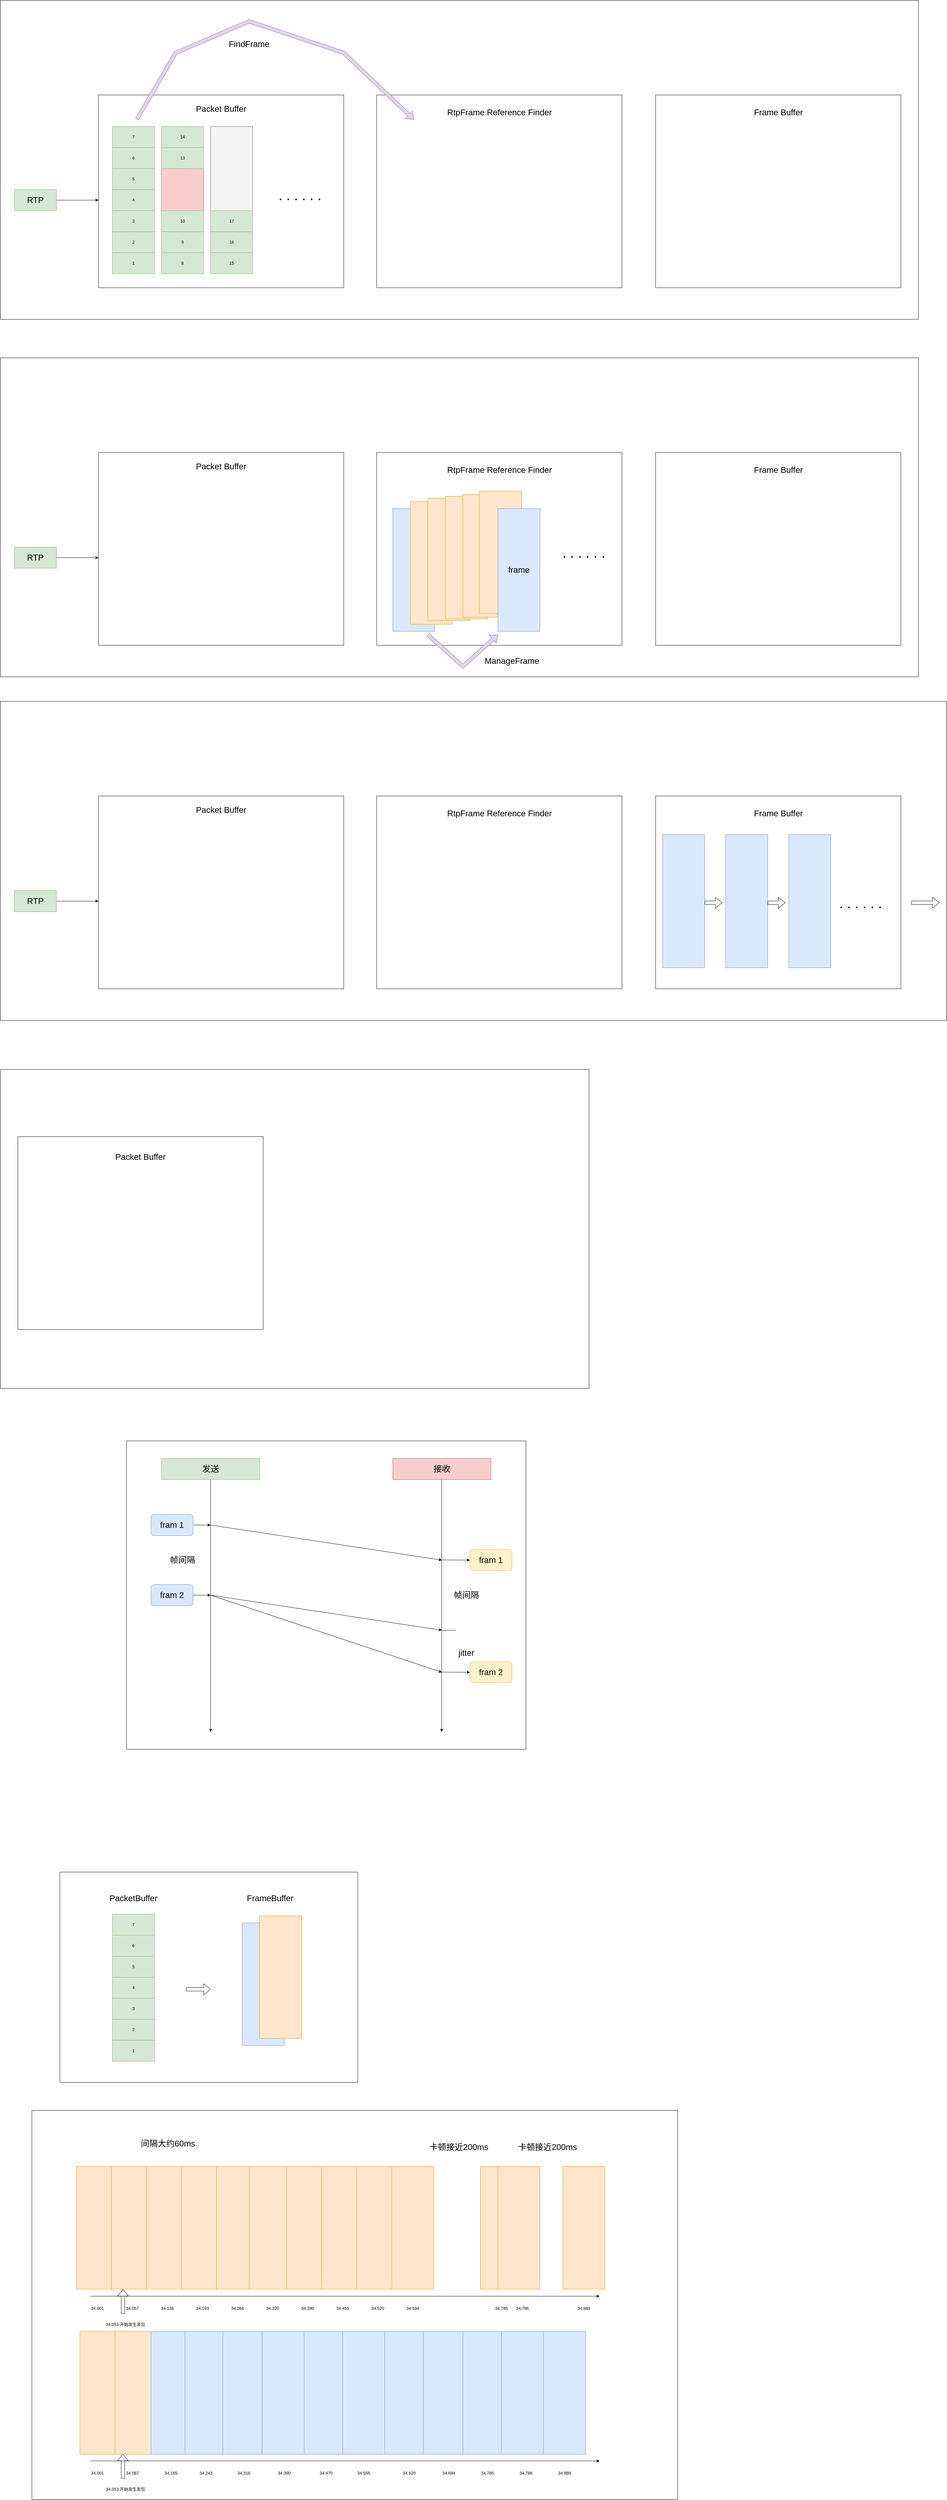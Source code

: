 <mxfile version="21.5.0" type="github">
  <diagram name="第 1 页" id="ksc9Ilr_gR2adyKR9nCv">
    <mxGraphModel dx="3541" dy="1457" grid="1" gridSize="10" guides="1" tooltips="1" connect="1" arrows="1" fold="1" page="1" pageScale="1" pageWidth="827" pageHeight="1169" math="0" shadow="0">
      <root>
        <mxCell id="0" />
        <mxCell id="1" parent="0" />
        <mxCell id="iKLaStR7jHuQ4qEgJdE5-37" value="" style="rounded=0;whiteSpace=wrap;html=1;" parent="1" vertex="1">
          <mxGeometry x="-660" y="850" width="2620" height="910" as="geometry" />
        </mxCell>
        <mxCell id="iKLaStR7jHuQ4qEgJdE5-1" value="" style="rounded=0;whiteSpace=wrap;html=1;" parent="1" vertex="1">
          <mxGeometry x="-380" y="1120" width="700" height="550" as="geometry" />
        </mxCell>
        <mxCell id="iKLaStR7jHuQ4qEgJdE5-8" value="&lt;font style=&quot;font-size: 24px;&quot;&gt;Packet Buffer&lt;/font&gt;" style="text;strokeColor=none;align=center;fillColor=none;html=1;verticalAlign=middle;whiteSpace=wrap;rounded=0;" parent="1" vertex="1">
          <mxGeometry x="-125" y="1130" width="190" height="60" as="geometry" />
        </mxCell>
        <mxCell id="iKLaStR7jHuQ4qEgJdE5-9" value="" style="rounded=0;whiteSpace=wrap;html=1;" parent="1" vertex="1">
          <mxGeometry x="-340" y="1220" width="120" height="410" as="geometry" />
        </mxCell>
        <mxCell id="iKLaStR7jHuQ4qEgJdE5-11" value="" style="rounded=0;whiteSpace=wrap;html=1;fillColor=#f5f5f5;fontColor=#333333;strokeColor=#666666;" parent="1" vertex="1">
          <mxGeometry x="-60" y="1210" width="120" height="420" as="geometry" />
        </mxCell>
        <mxCell id="iKLaStR7jHuQ4qEgJdE5-12" value="7" style="rounded=0;whiteSpace=wrap;html=1;fillColor=#d5e8d4;strokeColor=#82b366;" parent="1" vertex="1">
          <mxGeometry x="-340" y="1210" width="120" height="60" as="geometry" />
        </mxCell>
        <mxCell id="iKLaStR7jHuQ4qEgJdE5-13" value="1" style="rounded=0;whiteSpace=wrap;html=1;fillColor=#d5e8d4;strokeColor=#82b366;" parent="1" vertex="1">
          <mxGeometry x="-340" y="1570" width="120" height="60" as="geometry" />
        </mxCell>
        <mxCell id="iKLaStR7jHuQ4qEgJdE5-14" value="2" style="rounded=0;whiteSpace=wrap;html=1;fillColor=#d5e8d4;strokeColor=#82b366;" parent="1" vertex="1">
          <mxGeometry x="-340" y="1510" width="120" height="60" as="geometry" />
        </mxCell>
        <mxCell id="iKLaStR7jHuQ4qEgJdE5-15" value="3" style="rounded=0;whiteSpace=wrap;html=1;fillColor=#d5e8d4;strokeColor=#82b366;" parent="1" vertex="1">
          <mxGeometry x="-340" y="1450" width="120" height="60" as="geometry" />
        </mxCell>
        <mxCell id="iKLaStR7jHuQ4qEgJdE5-16" value="4" style="rounded=0;whiteSpace=wrap;html=1;fillColor=#d5e8d4;strokeColor=#82b366;" parent="1" vertex="1">
          <mxGeometry x="-340" y="1390" width="120" height="60" as="geometry" />
        </mxCell>
        <mxCell id="iKLaStR7jHuQ4qEgJdE5-17" value="5" style="rounded=0;whiteSpace=wrap;html=1;fillColor=#d5e8d4;strokeColor=#82b366;" parent="1" vertex="1">
          <mxGeometry x="-340" y="1330" width="120" height="60" as="geometry" />
        </mxCell>
        <mxCell id="iKLaStR7jHuQ4qEgJdE5-18" value="6" style="rounded=0;whiteSpace=wrap;html=1;fillColor=#d5e8d4;strokeColor=#82b366;" parent="1" vertex="1">
          <mxGeometry x="-340" y="1270" width="120" height="60" as="geometry" />
        </mxCell>
        <mxCell id="iKLaStR7jHuQ4qEgJdE5-19" value="" style="rounded=0;whiteSpace=wrap;html=1;fillColor=#f8cecc;strokeColor=#b85450;" parent="1" vertex="1">
          <mxGeometry x="-200" y="1220" width="120" height="410" as="geometry" />
        </mxCell>
        <mxCell id="iKLaStR7jHuQ4qEgJdE5-20" value="14" style="rounded=0;whiteSpace=wrap;html=1;fillColor=#d5e8d4;strokeColor=#82b366;" parent="1" vertex="1">
          <mxGeometry x="-200" y="1210" width="120" height="60" as="geometry" />
        </mxCell>
        <mxCell id="iKLaStR7jHuQ4qEgJdE5-21" value="8" style="rounded=0;whiteSpace=wrap;html=1;fillColor=#d5e8d4;strokeColor=#82b366;" parent="1" vertex="1">
          <mxGeometry x="-200" y="1570" width="120" height="60" as="geometry" />
        </mxCell>
        <mxCell id="iKLaStR7jHuQ4qEgJdE5-22" value="9" style="rounded=0;whiteSpace=wrap;html=1;fillColor=#d5e8d4;strokeColor=#82b366;" parent="1" vertex="1">
          <mxGeometry x="-200" y="1510" width="120" height="60" as="geometry" />
        </mxCell>
        <mxCell id="iKLaStR7jHuQ4qEgJdE5-23" value="10" style="rounded=0;whiteSpace=wrap;html=1;fillColor=#d5e8d4;strokeColor=#82b366;" parent="1" vertex="1">
          <mxGeometry x="-200" y="1450" width="120" height="60" as="geometry" />
        </mxCell>
        <mxCell id="iKLaStR7jHuQ4qEgJdE5-26" value="13" style="rounded=0;whiteSpace=wrap;html=1;fillColor=#d5e8d4;strokeColor=#82b366;" parent="1" vertex="1">
          <mxGeometry x="-200" y="1270" width="120" height="60" as="geometry" />
        </mxCell>
        <mxCell id="iKLaStR7jHuQ4qEgJdE5-27" value="15" style="rounded=0;whiteSpace=wrap;html=1;fillColor=#d5e8d4;strokeColor=#82b366;" parent="1" vertex="1">
          <mxGeometry x="-60" y="1570" width="120" height="60" as="geometry" />
        </mxCell>
        <mxCell id="iKLaStR7jHuQ4qEgJdE5-28" value="16" style="rounded=0;whiteSpace=wrap;html=1;fillColor=#d5e8d4;strokeColor=#82b366;" parent="1" vertex="1">
          <mxGeometry x="-60" y="1510" width="120" height="60" as="geometry" />
        </mxCell>
        <mxCell id="iKLaStR7jHuQ4qEgJdE5-29" value="17" style="rounded=0;whiteSpace=wrap;html=1;fillColor=#d5e8d4;strokeColor=#82b366;" parent="1" vertex="1">
          <mxGeometry x="-60" y="1450" width="120" height="60" as="geometry" />
        </mxCell>
        <mxCell id="iKLaStR7jHuQ4qEgJdE5-30" value="&lt;font style=&quot;font-size: 40px;&quot;&gt;. . . . . .&lt;/font&gt;" style="text;strokeColor=none;align=center;fillColor=none;html=1;verticalAlign=middle;whiteSpace=wrap;rounded=0;" parent="1" vertex="1">
          <mxGeometry x="110" y="1390" width="170" height="30" as="geometry" />
        </mxCell>
        <mxCell id="iKLaStR7jHuQ4qEgJdE5-32" style="edgeStyle=orthogonalEdgeStyle;rounded=0;orthogonalLoop=1;jettySize=auto;html=1;exitX=1;exitY=0.5;exitDx=0;exitDy=0;" parent="1" source="iKLaStR7jHuQ4qEgJdE5-31" edge="1">
          <mxGeometry relative="1" as="geometry">
            <mxPoint x="-380" y="1420" as="targetPoint" />
          </mxGeometry>
        </mxCell>
        <mxCell id="iKLaStR7jHuQ4qEgJdE5-31" value="&lt;font style=&quot;font-size: 24px;&quot;&gt;RTP&lt;/font&gt;" style="rounded=0;whiteSpace=wrap;html=1;fillColor=#d5e8d4;strokeColor=#82b366;" parent="1" vertex="1">
          <mxGeometry x="-620" y="1390" width="120" height="60" as="geometry" />
        </mxCell>
        <mxCell id="iKLaStR7jHuQ4qEgJdE5-33" value="" style="rounded=0;whiteSpace=wrap;html=1;" parent="1" vertex="1">
          <mxGeometry x="414" y="1120" width="700" height="550" as="geometry" />
        </mxCell>
        <mxCell id="iKLaStR7jHuQ4qEgJdE5-34" value="" style="shape=flexArrow;endArrow=classic;html=1;rounded=0;fillColor=#e1d5e7;strokeColor=#9673a6;" parent="1" edge="1">
          <mxGeometry width="50" height="50" relative="1" as="geometry">
            <mxPoint x="-270" y="1189" as="sourcePoint" />
            <mxPoint x="520" y="1190" as="targetPoint" />
            <Array as="points">
              <mxPoint x="-160" y="1000" />
              <mxPoint x="50" y="910" />
              <mxPoint x="320" y="1000" />
            </Array>
          </mxGeometry>
        </mxCell>
        <mxCell id="iKLaStR7jHuQ4qEgJdE5-35" value="&lt;font style=&quot;font-size: 24px;&quot;&gt;FindFrame&lt;/font&gt;" style="text;strokeColor=none;align=center;fillColor=none;html=1;verticalAlign=middle;whiteSpace=wrap;rounded=0;" parent="1" vertex="1">
          <mxGeometry x="-40" y="960" width="180" height="30" as="geometry" />
        </mxCell>
        <mxCell id="iKLaStR7jHuQ4qEgJdE5-36" value="" style="rounded=0;whiteSpace=wrap;html=1;" parent="1" vertex="1">
          <mxGeometry x="1210" y="1120" width="700" height="550" as="geometry" />
        </mxCell>
        <mxCell id="iKLaStR7jHuQ4qEgJdE5-38" value="&lt;font style=&quot;font-size: 24px;&quot;&gt;RtpFrame Reference Finder&lt;/font&gt;" style="text;strokeColor=none;align=center;fillColor=none;html=1;verticalAlign=middle;whiteSpace=wrap;rounded=0;" parent="1" vertex="1">
          <mxGeometry x="593.5" y="1140" width="341" height="60" as="geometry" />
        </mxCell>
        <mxCell id="iKLaStR7jHuQ4qEgJdE5-39" value="&lt;font style=&quot;font-size: 24px;&quot;&gt;Frame Buffer&lt;/font&gt;" style="text;strokeColor=none;align=center;fillColor=none;html=1;verticalAlign=middle;whiteSpace=wrap;rounded=0;" parent="1" vertex="1">
          <mxGeometry x="1389.5" y="1140" width="341" height="60" as="geometry" />
        </mxCell>
        <mxCell id="iKLaStR7jHuQ4qEgJdE5-40" value="" style="rounded=0;whiteSpace=wrap;html=1;" parent="1" vertex="1">
          <mxGeometry x="-660" y="1870" width="2620" height="910" as="geometry" />
        </mxCell>
        <mxCell id="iKLaStR7jHuQ4qEgJdE5-41" value="" style="rounded=0;whiteSpace=wrap;html=1;" parent="1" vertex="1">
          <mxGeometry x="-380" y="2140" width="700" height="550" as="geometry" />
        </mxCell>
        <mxCell id="iKLaStR7jHuQ4qEgJdE5-42" value="&lt;font style=&quot;font-size: 24px;&quot;&gt;Packet Buffer&lt;/font&gt;" style="text;strokeColor=none;align=center;fillColor=none;html=1;verticalAlign=middle;whiteSpace=wrap;rounded=0;" parent="1" vertex="1">
          <mxGeometry x="-125" y="2150" width="190" height="60" as="geometry" />
        </mxCell>
        <mxCell id="iKLaStR7jHuQ4qEgJdE5-62" style="edgeStyle=orthogonalEdgeStyle;rounded=0;orthogonalLoop=1;jettySize=auto;html=1;exitX=1;exitY=0.5;exitDx=0;exitDy=0;" parent="1" source="iKLaStR7jHuQ4qEgJdE5-63" edge="1">
          <mxGeometry relative="1" as="geometry">
            <mxPoint x="-380" y="2440" as="targetPoint" />
          </mxGeometry>
        </mxCell>
        <mxCell id="iKLaStR7jHuQ4qEgJdE5-63" value="&lt;font style=&quot;font-size: 24px;&quot;&gt;RTP&lt;/font&gt;" style="rounded=0;whiteSpace=wrap;html=1;fillColor=#d5e8d4;strokeColor=#82b366;" parent="1" vertex="1">
          <mxGeometry x="-620" y="2410" width="120" height="60" as="geometry" />
        </mxCell>
        <mxCell id="iKLaStR7jHuQ4qEgJdE5-64" value="" style="rounded=0;whiteSpace=wrap;html=1;" parent="1" vertex="1">
          <mxGeometry x="414" y="2140" width="700" height="550" as="geometry" />
        </mxCell>
        <mxCell id="iKLaStR7jHuQ4qEgJdE5-67" value="" style="rounded=0;whiteSpace=wrap;html=1;" parent="1" vertex="1">
          <mxGeometry x="1210" y="2140" width="700" height="550" as="geometry" />
        </mxCell>
        <mxCell id="iKLaStR7jHuQ4qEgJdE5-68" value="&lt;font style=&quot;font-size: 24px;&quot;&gt;RtpFrame Reference Finder&lt;/font&gt;" style="text;strokeColor=none;align=center;fillColor=none;html=1;verticalAlign=middle;whiteSpace=wrap;rounded=0;" parent="1" vertex="1">
          <mxGeometry x="593.5" y="2160" width="341" height="60" as="geometry" />
        </mxCell>
        <mxCell id="iKLaStR7jHuQ4qEgJdE5-69" value="&lt;font style=&quot;font-size: 24px;&quot;&gt;Frame Buffer&lt;/font&gt;" style="text;strokeColor=none;align=center;fillColor=none;html=1;verticalAlign=middle;whiteSpace=wrap;rounded=0;" parent="1" vertex="1">
          <mxGeometry x="1389.5" y="2160" width="341" height="60" as="geometry" />
        </mxCell>
        <mxCell id="iKLaStR7jHuQ4qEgJdE5-61" value="&lt;font style=&quot;font-size: 40px;&quot;&gt;. . . . . .&lt;/font&gt;" style="text;strokeColor=none;align=center;fillColor=none;html=1;verticalAlign=middle;whiteSpace=wrap;rounded=0;" parent="1" vertex="1">
          <mxGeometry x="920" y="2410" width="170" height="30" as="geometry" />
        </mxCell>
        <mxCell id="iKLaStR7jHuQ4qEgJdE5-70" value="" style="rounded=0;whiteSpace=wrap;html=1;fillColor=#dae8fc;strokeColor=#6c8ebf;" parent="1" vertex="1">
          <mxGeometry x="460" y="2300" width="120" height="350" as="geometry" />
        </mxCell>
        <mxCell id="iKLaStR7jHuQ4qEgJdE5-71" value="" style="rounded=0;whiteSpace=wrap;html=1;fillColor=#ffe6cc;strokeColor=#d79b00;" parent="1" vertex="1">
          <mxGeometry x="510" y="2280" width="120" height="350" as="geometry" />
        </mxCell>
        <mxCell id="iKLaStR7jHuQ4qEgJdE5-72" value="" style="rounded=0;whiteSpace=wrap;html=1;fillColor=#ffe6cc;strokeColor=#d79b00;" parent="1" vertex="1">
          <mxGeometry x="560" y="2270" width="120" height="350" as="geometry" />
        </mxCell>
        <mxCell id="iKLaStR7jHuQ4qEgJdE5-73" value="" style="rounded=0;whiteSpace=wrap;html=1;fillColor=#ffe6cc;strokeColor=#d79b00;" parent="1" vertex="1">
          <mxGeometry x="610" y="2265" width="120" height="350" as="geometry" />
        </mxCell>
        <mxCell id="iKLaStR7jHuQ4qEgJdE5-74" value="" style="rounded=0;whiteSpace=wrap;html=1;fillColor=#ffe6cc;strokeColor=#d79b00;" parent="1" vertex="1">
          <mxGeometry x="660" y="2260" width="120" height="350" as="geometry" />
        </mxCell>
        <mxCell id="iKLaStR7jHuQ4qEgJdE5-75" value="" style="rounded=0;whiteSpace=wrap;html=1;fillColor=#ffe6cc;strokeColor=#d79b00;" parent="1" vertex="1">
          <mxGeometry x="707" y="2250" width="120" height="350" as="geometry" />
        </mxCell>
        <mxCell id="iKLaStR7jHuQ4qEgJdE5-76" value="&lt;font style=&quot;font-size: 24px;&quot;&gt;frame&lt;/font&gt;" style="rounded=0;whiteSpace=wrap;html=1;fillColor=#dae8fc;strokeColor=#6c8ebf;" parent="1" vertex="1">
          <mxGeometry x="760" y="2300" width="120" height="350" as="geometry" />
        </mxCell>
        <mxCell id="iKLaStR7jHuQ4qEgJdE5-78" value="" style="shape=flexArrow;endArrow=classic;html=1;rounded=0;fillColor=#e1d5e7;strokeColor=#9673a6;" parent="1" edge="1">
          <mxGeometry width="50" height="50" relative="1" as="geometry">
            <mxPoint x="560" y="2660" as="sourcePoint" />
            <mxPoint x="760" y="2660" as="targetPoint" />
            <Array as="points">
              <mxPoint x="660" y="2750" />
            </Array>
          </mxGeometry>
        </mxCell>
        <mxCell id="iKLaStR7jHuQ4qEgJdE5-79" value="&lt;font style=&quot;font-size: 24px;&quot;&gt;ManageFrame&lt;/font&gt;" style="text;strokeColor=none;align=center;fillColor=none;html=1;verticalAlign=middle;whiteSpace=wrap;rounded=0;" parent="1" vertex="1">
          <mxGeometry x="680" y="2720" width="240" height="30" as="geometry" />
        </mxCell>
        <mxCell id="iKLaStR7jHuQ4qEgJdE5-80" value="" style="rounded=0;whiteSpace=wrap;html=1;" parent="1" vertex="1">
          <mxGeometry x="-660" y="2850" width="2700" height="910" as="geometry" />
        </mxCell>
        <mxCell id="iKLaStR7jHuQ4qEgJdE5-81" value="" style="rounded=0;whiteSpace=wrap;html=1;" parent="1" vertex="1">
          <mxGeometry x="-380" y="3120" width="700" height="550" as="geometry" />
        </mxCell>
        <mxCell id="iKLaStR7jHuQ4qEgJdE5-82" value="&lt;font style=&quot;font-size: 24px;&quot;&gt;Packet Buffer&lt;/font&gt;" style="text;strokeColor=none;align=center;fillColor=none;html=1;verticalAlign=middle;whiteSpace=wrap;rounded=0;" parent="1" vertex="1">
          <mxGeometry x="-125" y="3130" width="190" height="60" as="geometry" />
        </mxCell>
        <mxCell id="iKLaStR7jHuQ4qEgJdE5-83" style="edgeStyle=orthogonalEdgeStyle;rounded=0;orthogonalLoop=1;jettySize=auto;html=1;exitX=1;exitY=0.5;exitDx=0;exitDy=0;" parent="1" source="iKLaStR7jHuQ4qEgJdE5-84" edge="1">
          <mxGeometry relative="1" as="geometry">
            <mxPoint x="-380" y="3420" as="targetPoint" />
          </mxGeometry>
        </mxCell>
        <mxCell id="iKLaStR7jHuQ4qEgJdE5-84" value="&lt;font style=&quot;font-size: 24px;&quot;&gt;RTP&lt;/font&gt;" style="rounded=0;whiteSpace=wrap;html=1;fillColor=#d5e8d4;strokeColor=#82b366;" parent="1" vertex="1">
          <mxGeometry x="-620" y="3390" width="120" height="60" as="geometry" />
        </mxCell>
        <mxCell id="iKLaStR7jHuQ4qEgJdE5-85" value="" style="rounded=0;whiteSpace=wrap;html=1;" parent="1" vertex="1">
          <mxGeometry x="414" y="3120" width="700" height="550" as="geometry" />
        </mxCell>
        <mxCell id="iKLaStR7jHuQ4qEgJdE5-86" value="" style="rounded=0;whiteSpace=wrap;html=1;" parent="1" vertex="1">
          <mxGeometry x="1210" y="3120" width="700" height="550" as="geometry" />
        </mxCell>
        <mxCell id="iKLaStR7jHuQ4qEgJdE5-87" value="&lt;font style=&quot;font-size: 24px;&quot;&gt;RtpFrame Reference Finder&lt;/font&gt;" style="text;strokeColor=none;align=center;fillColor=none;html=1;verticalAlign=middle;whiteSpace=wrap;rounded=0;" parent="1" vertex="1">
          <mxGeometry x="593.5" y="3140" width="341" height="60" as="geometry" />
        </mxCell>
        <mxCell id="iKLaStR7jHuQ4qEgJdE5-88" value="&lt;font style=&quot;font-size: 24px;&quot;&gt;Frame Buffer&lt;/font&gt;" style="text;strokeColor=none;align=center;fillColor=none;html=1;verticalAlign=middle;whiteSpace=wrap;rounded=0;" parent="1" vertex="1">
          <mxGeometry x="1389.5" y="3140" width="341" height="60" as="geometry" />
        </mxCell>
        <mxCell id="iKLaStR7jHuQ4qEgJdE5-99" value="" style="rounded=0;whiteSpace=wrap;html=1;fillColor=#dae8fc;strokeColor=#6c8ebf;" parent="1" vertex="1">
          <mxGeometry x="1230" y="3230" width="120" height="380" as="geometry" />
        </mxCell>
        <mxCell id="iKLaStR7jHuQ4qEgJdE5-101" value="" style="rounded=0;whiteSpace=wrap;html=1;fillColor=#dae8fc;strokeColor=#6c8ebf;" parent="1" vertex="1">
          <mxGeometry x="1410" y="3230" width="120" height="380" as="geometry" />
        </mxCell>
        <mxCell id="iKLaStR7jHuQ4qEgJdE5-103" value="&lt;font style=&quot;font-size: 40px;&quot;&gt;. . . . . .&lt;/font&gt;" style="text;strokeColor=none;align=center;fillColor=none;html=1;verticalAlign=middle;whiteSpace=wrap;rounded=0;" parent="1" vertex="1">
          <mxGeometry x="1710" y="3410" width="170" height="30" as="geometry" />
        </mxCell>
        <mxCell id="iKLaStR7jHuQ4qEgJdE5-104" value="" style="shape=flexArrow;endArrow=classic;html=1;rounded=0;" parent="1" edge="1">
          <mxGeometry width="50" height="50" relative="1" as="geometry">
            <mxPoint x="1530" y="3424.5" as="sourcePoint" />
            <mxPoint x="1580" y="3424.5" as="targetPoint" />
          </mxGeometry>
        </mxCell>
        <mxCell id="iKLaStR7jHuQ4qEgJdE5-105" value="" style="shape=flexArrow;endArrow=classic;html=1;rounded=0;" parent="1" edge="1">
          <mxGeometry width="50" height="50" relative="1" as="geometry">
            <mxPoint x="1350" y="3424.5" as="sourcePoint" />
            <mxPoint x="1400" y="3424.5" as="targetPoint" />
          </mxGeometry>
        </mxCell>
        <mxCell id="iKLaStR7jHuQ4qEgJdE5-106" value="" style="rounded=0;whiteSpace=wrap;html=1;fillColor=#dae8fc;strokeColor=#6c8ebf;" parent="1" vertex="1">
          <mxGeometry x="1590" y="3230" width="120" height="380" as="geometry" />
        </mxCell>
        <mxCell id="iKLaStR7jHuQ4qEgJdE5-107" value="" style="shape=flexArrow;endArrow=classic;html=1;rounded=0;" parent="1" edge="1">
          <mxGeometry width="50" height="50" relative="1" as="geometry">
            <mxPoint x="1940" y="3424.5" as="sourcePoint" />
            <mxPoint x="2020" y="3424.5" as="targetPoint" />
          </mxGeometry>
        </mxCell>
        <mxCell id="iKLaStR7jHuQ4qEgJdE5-108" value="" style="rounded=0;whiteSpace=wrap;html=1;" parent="1" vertex="1">
          <mxGeometry x="-660" y="3900" width="1680" height="910" as="geometry" />
        </mxCell>
        <mxCell id="iKLaStR7jHuQ4qEgJdE5-109" value="" style="rounded=0;whiteSpace=wrap;html=1;" parent="1" vertex="1">
          <mxGeometry x="-610" y="4092" width="700" height="550" as="geometry" />
        </mxCell>
        <mxCell id="iKLaStR7jHuQ4qEgJdE5-110" value="&lt;font style=&quot;font-size: 24px;&quot;&gt;Packet Buffer&lt;/font&gt;" style="text;strokeColor=none;align=center;fillColor=none;html=1;verticalAlign=middle;whiteSpace=wrap;rounded=0;" parent="1" vertex="1">
          <mxGeometry x="-355" y="4120" width="190" height="60" as="geometry" />
        </mxCell>
        <mxCell id="iKLaStR7jHuQ4qEgJdE5-111" value="" style="rounded=0;whiteSpace=wrap;html=1;" parent="1" vertex="1">
          <mxGeometry x="-300" y="4960" width="1140" height="880" as="geometry" />
        </mxCell>
        <mxCell id="iKLaStR7jHuQ4qEgJdE5-112" value="&lt;font style=&quot;font-size: 24px;&quot;&gt;发送&lt;/font&gt;" style="rounded=0;whiteSpace=wrap;html=1;fillColor=#d5e8d4;strokeColor=#82b366;" parent="1" vertex="1">
          <mxGeometry x="-200" y="5010" width="280" height="60" as="geometry" />
        </mxCell>
        <mxCell id="iKLaStR7jHuQ4qEgJdE5-113" value="&lt;font style=&quot;font-size: 24px;&quot;&gt;接收&lt;/font&gt;" style="rounded=0;whiteSpace=wrap;html=1;fillColor=#f8cecc;strokeColor=#b85450;" parent="1" vertex="1">
          <mxGeometry x="460" y="5010" width="280" height="60" as="geometry" />
        </mxCell>
        <mxCell id="iKLaStR7jHuQ4qEgJdE5-116" value="" style="endArrow=classic;html=1;rounded=0;" parent="1" edge="1">
          <mxGeometry width="50" height="50" relative="1" as="geometry">
            <mxPoint x="-60" y="5070" as="sourcePoint" />
            <mxPoint x="-60" y="5790" as="targetPoint" />
          </mxGeometry>
        </mxCell>
        <mxCell id="iKLaStR7jHuQ4qEgJdE5-120" style="edgeStyle=orthogonalEdgeStyle;rounded=0;orthogonalLoop=1;jettySize=auto;html=1;exitX=1;exitY=0.5;exitDx=0;exitDy=0;" parent="1" source="iKLaStR7jHuQ4qEgJdE5-117" edge="1">
          <mxGeometry relative="1" as="geometry">
            <mxPoint x="-60" y="5200" as="targetPoint" />
          </mxGeometry>
        </mxCell>
        <mxCell id="iKLaStR7jHuQ4qEgJdE5-117" value="&lt;font style=&quot;font-size: 24px;&quot;&gt;fram 1&lt;/font&gt;" style="rounded=1;whiteSpace=wrap;html=1;fillColor=#dae8fc;strokeColor=#6c8ebf;" parent="1" vertex="1">
          <mxGeometry x="-230" y="5170" width="120" height="60" as="geometry" />
        </mxCell>
        <mxCell id="iKLaStR7jHuQ4qEgJdE5-121" style="edgeStyle=orthogonalEdgeStyle;rounded=0;orthogonalLoop=1;jettySize=auto;html=1;exitX=1;exitY=0.5;exitDx=0;exitDy=0;" parent="1" source="iKLaStR7jHuQ4qEgJdE5-118" edge="1">
          <mxGeometry relative="1" as="geometry">
            <mxPoint x="-60" y="5400" as="targetPoint" />
          </mxGeometry>
        </mxCell>
        <mxCell id="iKLaStR7jHuQ4qEgJdE5-118" value="&lt;font style=&quot;font-size: 24px;&quot;&gt;fram 2&lt;/font&gt;" style="rounded=1;whiteSpace=wrap;html=1;fillColor=#dae8fc;strokeColor=#6c8ebf;" parent="1" vertex="1">
          <mxGeometry x="-230" y="5370" width="120" height="60" as="geometry" />
        </mxCell>
        <mxCell id="iKLaStR7jHuQ4qEgJdE5-123" value="&lt;font style=&quot;font-size: 24px;&quot;&gt;fram 1&lt;/font&gt;" style="rounded=1;whiteSpace=wrap;html=1;fillColor=#fff2cc;strokeColor=#d6b656;" parent="1" vertex="1">
          <mxGeometry x="680" y="5270" width="120" height="60" as="geometry" />
        </mxCell>
        <mxCell id="iKLaStR7jHuQ4qEgJdE5-125" value="&lt;font style=&quot;font-size: 24px;&quot;&gt;fram 2&lt;/font&gt;" style="rounded=1;whiteSpace=wrap;html=1;fillColor=#fff2cc;strokeColor=#d6b656;" parent="1" vertex="1">
          <mxGeometry x="680" y="5590" width="120" height="60" as="geometry" />
        </mxCell>
        <mxCell id="iKLaStR7jHuQ4qEgJdE5-126" value="" style="endArrow=classic;html=1;rounded=0;" parent="1" edge="1">
          <mxGeometry width="50" height="50" relative="1" as="geometry">
            <mxPoint x="-60" y="5200" as="sourcePoint" />
            <mxPoint x="600" y="5300" as="targetPoint" />
          </mxGeometry>
        </mxCell>
        <mxCell id="iKLaStR7jHuQ4qEgJdE5-127" value="" style="endArrow=classic;html=1;rounded=0;entryX=0;entryY=0.5;entryDx=0;entryDy=0;" parent="1" target="iKLaStR7jHuQ4qEgJdE5-123" edge="1">
          <mxGeometry width="50" height="50" relative="1" as="geometry">
            <mxPoint x="600" y="5299.5" as="sourcePoint" />
            <mxPoint x="660" y="5299.5" as="targetPoint" />
          </mxGeometry>
        </mxCell>
        <mxCell id="iKLaStR7jHuQ4qEgJdE5-128" value="" style="endArrow=classic;html=1;rounded=0;entryX=0;entryY=0.5;entryDx=0;entryDy=0;" parent="1" edge="1">
          <mxGeometry width="50" height="50" relative="1" as="geometry">
            <mxPoint x="600" y="5619.5" as="sourcePoint" />
            <mxPoint x="680" y="5620" as="targetPoint" />
          </mxGeometry>
        </mxCell>
        <mxCell id="iKLaStR7jHuQ4qEgJdE5-129" value="" style="endArrow=classic;html=1;rounded=0;" parent="1" edge="1">
          <mxGeometry width="50" height="50" relative="1" as="geometry">
            <mxPoint x="-60" y="5400" as="sourcePoint" />
            <mxPoint x="600" y="5620" as="targetPoint" />
          </mxGeometry>
        </mxCell>
        <mxCell id="iKLaStR7jHuQ4qEgJdE5-131" value="" style="endArrow=classic;html=1;rounded=0;" parent="1" edge="1">
          <mxGeometry width="50" height="50" relative="1" as="geometry">
            <mxPoint x="-60" y="5400" as="sourcePoint" />
            <mxPoint x="600" y="5500" as="targetPoint" />
          </mxGeometry>
        </mxCell>
        <mxCell id="iKLaStR7jHuQ4qEgJdE5-132" value="" style="endArrow=classic;html=1;rounded=0;" parent="1" edge="1">
          <mxGeometry width="50" height="50" relative="1" as="geometry">
            <mxPoint x="599.5" y="5070" as="sourcePoint" />
            <mxPoint x="599.5" y="5790" as="targetPoint" />
          </mxGeometry>
        </mxCell>
        <mxCell id="iKLaStR7jHuQ4qEgJdE5-133" value="&lt;span style=&quot;font-size: 24px;&quot;&gt;帧间隔&lt;/span&gt;" style="text;strokeColor=none;align=center;fillColor=none;html=1;verticalAlign=middle;whiteSpace=wrap;rounded=0;" parent="1" vertex="1">
          <mxGeometry x="-200" y="5285" width="120" height="30" as="geometry" />
        </mxCell>
        <mxCell id="iKLaStR7jHuQ4qEgJdE5-134" value="&lt;span style=&quot;font-size: 24px;&quot;&gt;帧间隔&lt;/span&gt;" style="text;strokeColor=none;align=center;fillColor=none;html=1;verticalAlign=middle;whiteSpace=wrap;rounded=0;" parent="1" vertex="1">
          <mxGeometry x="610" y="5385" width="120" height="30" as="geometry" />
        </mxCell>
        <mxCell id="iKLaStR7jHuQ4qEgJdE5-135" value="" style="endArrow=none;html=1;rounded=0;" parent="1" edge="1">
          <mxGeometry width="50" height="50" relative="1" as="geometry">
            <mxPoint x="600" y="5500" as="sourcePoint" />
            <mxPoint x="640" y="5500" as="targetPoint" />
          </mxGeometry>
        </mxCell>
        <mxCell id="iKLaStR7jHuQ4qEgJdE5-136" value="&lt;font style=&quot;font-size: 24px;&quot;&gt;jitter&lt;/font&gt;" style="text;strokeColor=none;align=center;fillColor=none;html=1;verticalAlign=middle;whiteSpace=wrap;rounded=0;" parent="1" vertex="1">
          <mxGeometry x="640" y="5550" width="60" height="30" as="geometry" />
        </mxCell>
        <mxCell id="v9do95CWXvh-6d-lTV7p-1" value="" style="rounded=0;whiteSpace=wrap;html=1;" vertex="1" parent="1">
          <mxGeometry x="-490" y="6190" width="850" height="600" as="geometry" />
        </mxCell>
        <mxCell id="v9do95CWXvh-6d-lTV7p-3" value="" style="rounded=0;whiteSpace=wrap;html=1;" vertex="1" parent="1">
          <mxGeometry x="-340" y="6320" width="120" height="410" as="geometry" />
        </mxCell>
        <mxCell id="v9do95CWXvh-6d-lTV7p-4" value="7" style="rounded=0;whiteSpace=wrap;html=1;fillColor=#d5e8d4;strokeColor=#82b366;" vertex="1" parent="1">
          <mxGeometry x="-340" y="6310" width="120" height="60" as="geometry" />
        </mxCell>
        <mxCell id="v9do95CWXvh-6d-lTV7p-5" value="1" style="rounded=0;whiteSpace=wrap;html=1;fillColor=#d5e8d4;strokeColor=#82b366;" vertex="1" parent="1">
          <mxGeometry x="-340" y="6670" width="120" height="60" as="geometry" />
        </mxCell>
        <mxCell id="v9do95CWXvh-6d-lTV7p-6" value="2" style="rounded=0;whiteSpace=wrap;html=1;fillColor=#d5e8d4;strokeColor=#82b366;" vertex="1" parent="1">
          <mxGeometry x="-340" y="6610" width="120" height="60" as="geometry" />
        </mxCell>
        <mxCell id="v9do95CWXvh-6d-lTV7p-7" value="3" style="rounded=0;whiteSpace=wrap;html=1;fillColor=#d5e8d4;strokeColor=#82b366;" vertex="1" parent="1">
          <mxGeometry x="-340" y="6550" width="120" height="60" as="geometry" />
        </mxCell>
        <mxCell id="v9do95CWXvh-6d-lTV7p-8" value="4" style="rounded=0;whiteSpace=wrap;html=1;fillColor=#d5e8d4;strokeColor=#82b366;" vertex="1" parent="1">
          <mxGeometry x="-340" y="6490" width="120" height="60" as="geometry" />
        </mxCell>
        <mxCell id="v9do95CWXvh-6d-lTV7p-9" value="5" style="rounded=0;whiteSpace=wrap;html=1;fillColor=#d5e8d4;strokeColor=#82b366;" vertex="1" parent="1">
          <mxGeometry x="-340" y="6430" width="120" height="60" as="geometry" />
        </mxCell>
        <mxCell id="v9do95CWXvh-6d-lTV7p-10" value="6" style="rounded=0;whiteSpace=wrap;html=1;fillColor=#d5e8d4;strokeColor=#82b366;" vertex="1" parent="1">
          <mxGeometry x="-340" y="6370" width="120" height="60" as="geometry" />
        </mxCell>
        <mxCell id="v9do95CWXvh-6d-lTV7p-11" value="&lt;font style=&quot;font-size: 24px;&quot;&gt;PacketBuffer&lt;/font&gt;" style="text;strokeColor=none;align=center;fillColor=none;html=1;verticalAlign=middle;whiteSpace=wrap;rounded=0;" vertex="1" parent="1">
          <mxGeometry x="-310" y="6250" width="60" height="30" as="geometry" />
        </mxCell>
        <mxCell id="v9do95CWXvh-6d-lTV7p-12" value="" style="shape=flexArrow;endArrow=classic;html=1;rounded=0;" edge="1" parent="1">
          <mxGeometry width="50" height="50" relative="1" as="geometry">
            <mxPoint x="-130" y="6524.5" as="sourcePoint" />
            <mxPoint x="-60" y="6524.5" as="targetPoint" />
          </mxGeometry>
        </mxCell>
        <mxCell id="v9do95CWXvh-6d-lTV7p-22" value="" style="rounded=0;whiteSpace=wrap;html=1;fillColor=#dae8fc;strokeColor=#6c8ebf;" vertex="1" parent="1">
          <mxGeometry x="30" y="6335" width="120" height="350" as="geometry" />
        </mxCell>
        <mxCell id="v9do95CWXvh-6d-lTV7p-23" value="" style="rounded=0;whiteSpace=wrap;html=1;fillColor=#ffe6cc;strokeColor=#d79b00;" vertex="1" parent="1">
          <mxGeometry x="80" y="6315" width="120" height="350" as="geometry" />
        </mxCell>
        <mxCell id="v9do95CWXvh-6d-lTV7p-24" value="&lt;font style=&quot;font-size: 24px;&quot;&gt;FrameBuffer&lt;/font&gt;" style="text;strokeColor=none;align=center;fillColor=none;html=1;verticalAlign=middle;whiteSpace=wrap;rounded=0;" vertex="1" parent="1">
          <mxGeometry x="80" y="6250" width="60" height="30" as="geometry" />
        </mxCell>
        <mxCell id="v9do95CWXvh-6d-lTV7p-25" value="" style="rounded=0;whiteSpace=wrap;html=1;" vertex="1" parent="1">
          <mxGeometry x="-570" y="6870" width="1843" height="1110" as="geometry" />
        </mxCell>
        <mxCell id="v9do95CWXvh-6d-lTV7p-26" value="" style="endArrow=classic;html=1;rounded=0;" edge="1" parent="1">
          <mxGeometry width="50" height="50" relative="1" as="geometry">
            <mxPoint x="-403" y="7400" as="sourcePoint" />
            <mxPoint x="1050" y="7400" as="targetPoint" />
          </mxGeometry>
        </mxCell>
        <mxCell id="v9do95CWXvh-6d-lTV7p-27" value="34.001" style="text;strokeColor=none;align=center;fillColor=none;html=1;verticalAlign=middle;whiteSpace=wrap;rounded=0;" vertex="1" parent="1">
          <mxGeometry x="-413" y="7420" width="60" height="30" as="geometry" />
        </mxCell>
        <mxCell id="v9do95CWXvh-6d-lTV7p-28" value="34.057" style="text;strokeColor=none;align=center;fillColor=none;html=1;verticalAlign=middle;whiteSpace=wrap;rounded=0;" vertex="1" parent="1">
          <mxGeometry x="-313" y="7420" width="60" height="30" as="geometry" />
        </mxCell>
        <mxCell id="v9do95CWXvh-6d-lTV7p-29" value="34.135" style="text;strokeColor=none;align=center;fillColor=none;html=1;verticalAlign=middle;whiteSpace=wrap;rounded=0;" vertex="1" parent="1">
          <mxGeometry x="-213" y="7420" width="60" height="30" as="geometry" />
        </mxCell>
        <mxCell id="v9do95CWXvh-6d-lTV7p-30" value="34.193" style="text;strokeColor=none;align=center;fillColor=none;html=1;verticalAlign=middle;whiteSpace=wrap;rounded=0;" vertex="1" parent="1">
          <mxGeometry x="-113" y="7420" width="60" height="30" as="geometry" />
        </mxCell>
        <mxCell id="v9do95CWXvh-6d-lTV7p-31" value="34.266" style="text;strokeColor=none;align=center;fillColor=none;html=1;verticalAlign=middle;whiteSpace=wrap;rounded=0;" vertex="1" parent="1">
          <mxGeometry x="-13" y="7420" width="60" height="30" as="geometry" />
        </mxCell>
        <mxCell id="v9do95CWXvh-6d-lTV7p-32" value="34.320" style="text;strokeColor=none;align=center;fillColor=none;html=1;verticalAlign=middle;whiteSpace=wrap;rounded=0;" vertex="1" parent="1">
          <mxGeometry x="87" y="7420" width="60" height="30" as="geometry" />
        </mxCell>
        <mxCell id="v9do95CWXvh-6d-lTV7p-33" value="34.390" style="text;strokeColor=none;align=center;fillColor=none;html=1;verticalAlign=middle;whiteSpace=wrap;rounded=0;" vertex="1" parent="1">
          <mxGeometry x="187" y="7420" width="60" height="30" as="geometry" />
        </mxCell>
        <mxCell id="v9do95CWXvh-6d-lTV7p-34" value="34.455" style="text;strokeColor=none;align=center;fillColor=none;html=1;verticalAlign=middle;whiteSpace=wrap;rounded=0;" vertex="1" parent="1">
          <mxGeometry x="287" y="7420" width="60" height="30" as="geometry" />
        </mxCell>
        <mxCell id="v9do95CWXvh-6d-lTV7p-35" value="34.520" style="text;strokeColor=none;align=center;fillColor=none;html=1;verticalAlign=middle;whiteSpace=wrap;rounded=0;" vertex="1" parent="1">
          <mxGeometry x="387" y="7420" width="60" height="30" as="geometry" />
        </mxCell>
        <mxCell id="v9do95CWXvh-6d-lTV7p-36" value="34.594" style="text;strokeColor=none;align=center;fillColor=none;html=1;verticalAlign=middle;whiteSpace=wrap;rounded=0;" vertex="1" parent="1">
          <mxGeometry x="487" y="7420" width="60" height="30" as="geometry" />
        </mxCell>
        <mxCell id="v9do95CWXvh-6d-lTV7p-37" value="34.785" style="text;strokeColor=none;align=center;fillColor=none;html=1;verticalAlign=middle;whiteSpace=wrap;rounded=0;" vertex="1" parent="1">
          <mxGeometry x="740" y="7420" width="60" height="30" as="geometry" />
        </mxCell>
        <mxCell id="v9do95CWXvh-6d-lTV7p-38" value="34.786" style="text;strokeColor=none;align=center;fillColor=none;html=1;verticalAlign=middle;whiteSpace=wrap;rounded=0;" vertex="1" parent="1">
          <mxGeometry x="800" y="7420" width="60" height="30" as="geometry" />
        </mxCell>
        <mxCell id="v9do95CWXvh-6d-lTV7p-39" value="34.989" style="text;strokeColor=none;align=center;fillColor=none;html=1;verticalAlign=middle;whiteSpace=wrap;rounded=0;" vertex="1" parent="1">
          <mxGeometry x="975" y="7420" width="60" height="30" as="geometry" />
        </mxCell>
        <mxCell id="v9do95CWXvh-6d-lTV7p-40" value="" style="rounded=0;whiteSpace=wrap;html=1;fillColor=#ffe6cc;strokeColor=#d79b00;" vertex="1" parent="1">
          <mxGeometry x="-443" y="7030" width="120" height="350" as="geometry" />
        </mxCell>
        <mxCell id="v9do95CWXvh-6d-lTV7p-41" value="" style="rounded=0;whiteSpace=wrap;html=1;fillColor=#ffe6cc;strokeColor=#d79b00;" vertex="1" parent="1">
          <mxGeometry x="-343" y="7030" width="120" height="350" as="geometry" />
        </mxCell>
        <mxCell id="v9do95CWXvh-6d-lTV7p-46" value="" style="rounded=0;whiteSpace=wrap;html=1;fillColor=#ffe6cc;strokeColor=#d79b00;" vertex="1" parent="1">
          <mxGeometry x="-243" y="7030" width="120" height="350" as="geometry" />
        </mxCell>
        <mxCell id="v9do95CWXvh-6d-lTV7p-47" value="" style="rounded=0;whiteSpace=wrap;html=1;fillColor=#ffe6cc;strokeColor=#d79b00;" vertex="1" parent="1">
          <mxGeometry x="-143" y="7030" width="120" height="350" as="geometry" />
        </mxCell>
        <mxCell id="v9do95CWXvh-6d-lTV7p-48" value="" style="rounded=0;whiteSpace=wrap;html=1;fillColor=#ffe6cc;strokeColor=#d79b00;" vertex="1" parent="1">
          <mxGeometry x="-43" y="7030" width="120" height="350" as="geometry" />
        </mxCell>
        <mxCell id="v9do95CWXvh-6d-lTV7p-49" value="" style="rounded=0;whiteSpace=wrap;html=1;fillColor=#ffe6cc;strokeColor=#d79b00;" vertex="1" parent="1">
          <mxGeometry x="50" y="7030" width="120" height="350" as="geometry" />
        </mxCell>
        <mxCell id="v9do95CWXvh-6d-lTV7p-50" value="" style="rounded=0;whiteSpace=wrap;html=1;fillColor=#ffe6cc;strokeColor=#d79b00;" vertex="1" parent="1">
          <mxGeometry x="157" y="7030" width="120" height="350" as="geometry" />
        </mxCell>
        <mxCell id="v9do95CWXvh-6d-lTV7p-51" value="" style="rounded=0;whiteSpace=wrap;html=1;fillColor=#ffe6cc;strokeColor=#d79b00;" vertex="1" parent="1">
          <mxGeometry x="257" y="7030" width="120" height="350" as="geometry" />
        </mxCell>
        <mxCell id="v9do95CWXvh-6d-lTV7p-52" value="" style="rounded=0;whiteSpace=wrap;html=1;fillColor=#ffe6cc;strokeColor=#d79b00;" vertex="1" parent="1">
          <mxGeometry x="357" y="7030" width="120" height="350" as="geometry" />
        </mxCell>
        <mxCell id="v9do95CWXvh-6d-lTV7p-53" value="" style="rounded=0;whiteSpace=wrap;html=1;fillColor=#ffe6cc;strokeColor=#d79b00;" vertex="1" parent="1">
          <mxGeometry x="457" y="7030" width="120" height="350" as="geometry" />
        </mxCell>
        <mxCell id="v9do95CWXvh-6d-lTV7p-54" value="" style="rounded=0;whiteSpace=wrap;html=1;fillColor=#ffe6cc;strokeColor=#d79b00;" vertex="1" parent="1">
          <mxGeometry x="710" y="7030" width="120" height="350" as="geometry" />
        </mxCell>
        <mxCell id="v9do95CWXvh-6d-lTV7p-55" value="" style="rounded=0;whiteSpace=wrap;html=1;fillColor=#ffe6cc;strokeColor=#d79b00;" vertex="1" parent="1">
          <mxGeometry x="760" y="7030" width="120" height="350" as="geometry" />
        </mxCell>
        <mxCell id="v9do95CWXvh-6d-lTV7p-56" value="" style="rounded=0;whiteSpace=wrap;html=1;fillColor=#ffe6cc;strokeColor=#d79b00;" vertex="1" parent="1">
          <mxGeometry x="945" y="7030" width="120" height="350" as="geometry" />
        </mxCell>
        <mxCell id="v9do95CWXvh-6d-lTV7p-57" value="&lt;font style=&quot;font-size: 24px;&quot;&gt;间隔大约60ms&lt;/font&gt;" style="text;strokeColor=none;align=center;fillColor=none;html=1;verticalAlign=middle;whiteSpace=wrap;rounded=0;" vertex="1" parent="1">
          <mxGeometry x="-273" y="6950" width="183" height="30" as="geometry" />
        </mxCell>
        <mxCell id="v9do95CWXvh-6d-lTV7p-58" value="&lt;font style=&quot;font-size: 24px;&quot;&gt;卡顿接近200ms&lt;/font&gt;" style="text;strokeColor=none;align=center;fillColor=none;html=1;verticalAlign=middle;whiteSpace=wrap;rounded=0;" vertex="1" parent="1">
          <mxGeometry x="557" y="6960" width="183" height="30" as="geometry" />
        </mxCell>
        <mxCell id="v9do95CWXvh-6d-lTV7p-59" value="&lt;font style=&quot;font-size: 24px;&quot;&gt;卡顿接近200ms&lt;/font&gt;" style="text;strokeColor=none;align=center;fillColor=none;html=1;verticalAlign=middle;whiteSpace=wrap;rounded=0;" vertex="1" parent="1">
          <mxGeometry x="810" y="6960" width="183" height="30" as="geometry" />
        </mxCell>
        <mxCell id="v9do95CWXvh-6d-lTV7p-91" value="" style="shape=flexArrow;endArrow=classic;html=1;rounded=0;" edge="1" parent="1">
          <mxGeometry width="50" height="50" relative="1" as="geometry">
            <mxPoint x="-310" y="7450" as="sourcePoint" />
            <mxPoint x="-310" y="7380" as="targetPoint" />
          </mxGeometry>
        </mxCell>
        <mxCell id="v9do95CWXvh-6d-lTV7p-92" value="34.053 开始发生丢包" style="text;strokeColor=none;align=center;fillColor=none;html=1;verticalAlign=middle;whiteSpace=wrap;rounded=0;" vertex="1" parent="1">
          <mxGeometry x="-383" y="7461" width="160" height="40" as="geometry" />
        </mxCell>
        <mxCell id="v9do95CWXvh-6d-lTV7p-93" value="" style="endArrow=classic;html=1;rounded=0;" edge="1" parent="1">
          <mxGeometry width="50" height="50" relative="1" as="geometry">
            <mxPoint x="-403" y="7870" as="sourcePoint" />
            <mxPoint x="1050" y="7870" as="targetPoint" />
          </mxGeometry>
        </mxCell>
        <mxCell id="v9do95CWXvh-6d-lTV7p-94" value="34.001" style="text;strokeColor=none;align=center;fillColor=none;html=1;verticalAlign=middle;whiteSpace=wrap;rounded=0;" vertex="1" parent="1">
          <mxGeometry x="-413" y="7890" width="60" height="30" as="geometry" />
        </mxCell>
        <mxCell id="v9do95CWXvh-6d-lTV7p-95" value="34.087" style="text;strokeColor=none;align=center;fillColor=none;html=1;verticalAlign=middle;whiteSpace=wrap;rounded=0;" vertex="1" parent="1">
          <mxGeometry x="-313" y="7890" width="60" height="30" as="geometry" />
        </mxCell>
        <mxCell id="v9do95CWXvh-6d-lTV7p-96" value="34.165" style="text;strokeColor=none;align=center;fillColor=none;html=1;verticalAlign=middle;whiteSpace=wrap;rounded=0;" vertex="1" parent="1">
          <mxGeometry x="-203" y="7890" width="60" height="30" as="geometry" />
        </mxCell>
        <mxCell id="v9do95CWXvh-6d-lTV7p-97" value="34.243" style="text;strokeColor=none;align=center;fillColor=none;html=1;verticalAlign=middle;whiteSpace=wrap;rounded=0;" vertex="1" parent="1">
          <mxGeometry x="-103" y="7890" width="60" height="30" as="geometry" />
        </mxCell>
        <mxCell id="v9do95CWXvh-6d-lTV7p-98" value="34.316" style="text;strokeColor=none;align=center;fillColor=none;html=1;verticalAlign=middle;whiteSpace=wrap;rounded=0;" vertex="1" parent="1">
          <mxGeometry x="5" y="7890" width="60" height="30" as="geometry" />
        </mxCell>
        <mxCell id="v9do95CWXvh-6d-lTV7p-99" value="34.390" style="text;strokeColor=none;align=center;fillColor=none;html=1;verticalAlign=middle;whiteSpace=wrap;rounded=0;" vertex="1" parent="1">
          <mxGeometry x="120" y="7890" width="60" height="30" as="geometry" />
        </mxCell>
        <mxCell id="v9do95CWXvh-6d-lTV7p-100" value="34.470" style="text;strokeColor=none;align=center;fillColor=none;html=1;verticalAlign=middle;whiteSpace=wrap;rounded=0;" vertex="1" parent="1">
          <mxGeometry x="240" y="7890" width="60" height="30" as="geometry" />
        </mxCell>
        <mxCell id="v9do95CWXvh-6d-lTV7p-101" value="34.555" style="text;strokeColor=none;align=center;fillColor=none;html=1;verticalAlign=middle;whiteSpace=wrap;rounded=0;" vertex="1" parent="1">
          <mxGeometry x="347" y="7890" width="60" height="30" as="geometry" />
        </mxCell>
        <mxCell id="v9do95CWXvh-6d-lTV7p-102" value="34.620" style="text;strokeColor=none;align=center;fillColor=none;html=1;verticalAlign=middle;whiteSpace=wrap;rounded=0;" vertex="1" parent="1">
          <mxGeometry x="477" y="7890" width="60" height="30" as="geometry" />
        </mxCell>
        <mxCell id="v9do95CWXvh-6d-lTV7p-103" value="34.694" style="text;strokeColor=none;align=center;fillColor=none;html=1;verticalAlign=middle;whiteSpace=wrap;rounded=0;" vertex="1" parent="1">
          <mxGeometry x="590" y="7890" width="60" height="30" as="geometry" />
        </mxCell>
        <mxCell id="v9do95CWXvh-6d-lTV7p-104" value="34.785" style="text;strokeColor=none;align=center;fillColor=none;html=1;verticalAlign=middle;whiteSpace=wrap;rounded=0;" vertex="1" parent="1">
          <mxGeometry x="700" y="7890" width="60" height="30" as="geometry" />
        </mxCell>
        <mxCell id="v9do95CWXvh-6d-lTV7p-105" value="34.786" style="text;strokeColor=none;align=center;fillColor=none;html=1;verticalAlign=middle;whiteSpace=wrap;rounded=0;" vertex="1" parent="1">
          <mxGeometry x="810" y="7890" width="60" height="30" as="geometry" />
        </mxCell>
        <mxCell id="v9do95CWXvh-6d-lTV7p-106" value="34.989" style="text;strokeColor=none;align=center;fillColor=none;html=1;verticalAlign=middle;whiteSpace=wrap;rounded=0;" vertex="1" parent="1">
          <mxGeometry x="920" y="7890" width="60" height="30" as="geometry" />
        </mxCell>
        <mxCell id="v9do95CWXvh-6d-lTV7p-107" value="" style="shape=flexArrow;endArrow=classic;html=1;rounded=0;" edge="1" parent="1">
          <mxGeometry width="50" height="50" relative="1" as="geometry">
            <mxPoint x="-310" y="7920" as="sourcePoint" />
            <mxPoint x="-310" y="7850" as="targetPoint" />
          </mxGeometry>
        </mxCell>
        <mxCell id="v9do95CWXvh-6d-lTV7p-108" value="34.053 开始发生丢包" style="text;strokeColor=none;align=center;fillColor=none;html=1;verticalAlign=middle;whiteSpace=wrap;rounded=0;" vertex="1" parent="1">
          <mxGeometry x="-383" y="7931" width="160" height="40" as="geometry" />
        </mxCell>
        <mxCell id="v9do95CWXvh-6d-lTV7p-110" value="" style="rounded=0;whiteSpace=wrap;html=1;fillColor=#ffe6cc;strokeColor=#d79b00;" vertex="1" parent="1">
          <mxGeometry x="-433" y="7501" width="120" height="350" as="geometry" />
        </mxCell>
        <mxCell id="v9do95CWXvh-6d-lTV7p-111" value="" style="rounded=0;whiteSpace=wrap;html=1;fillColor=#ffe6cc;strokeColor=#d79b00;" vertex="1" parent="1">
          <mxGeometry x="-333" y="7501" width="120" height="350" as="geometry" />
        </mxCell>
        <mxCell id="v9do95CWXvh-6d-lTV7p-112" value="" style="rounded=0;whiteSpace=wrap;html=1;fillColor=#dae8fc;strokeColor=#6c8ebf;" vertex="1" parent="1">
          <mxGeometry x="-230" y="7501" width="120" height="350" as="geometry" />
        </mxCell>
        <mxCell id="v9do95CWXvh-6d-lTV7p-113" value="" style="rounded=0;whiteSpace=wrap;html=1;fillColor=#dae8fc;strokeColor=#6c8ebf;" vertex="1" parent="1">
          <mxGeometry x="-133" y="7501" width="120" height="350" as="geometry" />
        </mxCell>
        <mxCell id="v9do95CWXvh-6d-lTV7p-114" value="" style="rounded=0;whiteSpace=wrap;html=1;fillColor=#dae8fc;strokeColor=#6c8ebf;" vertex="1" parent="1">
          <mxGeometry x="-25" y="7501" width="120" height="350" as="geometry" />
        </mxCell>
        <mxCell id="v9do95CWXvh-6d-lTV7p-115" value="" style="rounded=0;whiteSpace=wrap;html=1;fillColor=#dae8fc;strokeColor=#6c8ebf;" vertex="1" parent="1">
          <mxGeometry x="87" y="7501" width="120" height="350" as="geometry" />
        </mxCell>
        <mxCell id="v9do95CWXvh-6d-lTV7p-116" value="" style="rounded=0;whiteSpace=wrap;html=1;fillColor=#dae8fc;strokeColor=#6c8ebf;" vertex="1" parent="1">
          <mxGeometry x="207" y="7501" width="120" height="350" as="geometry" />
        </mxCell>
        <mxCell id="v9do95CWXvh-6d-lTV7p-117" value="" style="rounded=0;whiteSpace=wrap;html=1;fillColor=#dae8fc;strokeColor=#6c8ebf;" vertex="1" parent="1">
          <mxGeometry x="317" y="7501" width="120" height="350" as="geometry" />
        </mxCell>
        <mxCell id="v9do95CWXvh-6d-lTV7p-118" value="" style="rounded=0;whiteSpace=wrap;html=1;fillColor=#dae8fc;strokeColor=#6c8ebf;" vertex="1" parent="1">
          <mxGeometry x="437" y="7501" width="120" height="350" as="geometry" />
        </mxCell>
        <mxCell id="v9do95CWXvh-6d-lTV7p-119" value="" style="rounded=0;whiteSpace=wrap;html=1;fillColor=#dae8fc;strokeColor=#6c8ebf;" vertex="1" parent="1">
          <mxGeometry x="547" y="7501" width="120" height="350" as="geometry" />
        </mxCell>
        <mxCell id="v9do95CWXvh-6d-lTV7p-120" value="" style="rounded=0;whiteSpace=wrap;html=1;fillColor=#dae8fc;strokeColor=#6c8ebf;" vertex="1" parent="1">
          <mxGeometry x="660" y="7501" width="120" height="350" as="geometry" />
        </mxCell>
        <mxCell id="v9do95CWXvh-6d-lTV7p-121" value="" style="rounded=0;whiteSpace=wrap;html=1;fillColor=#dae8fc;strokeColor=#6c8ebf;" vertex="1" parent="1">
          <mxGeometry x="770" y="7501" width="120" height="350" as="geometry" />
        </mxCell>
        <mxCell id="v9do95CWXvh-6d-lTV7p-122" value="" style="rounded=0;whiteSpace=wrap;html=1;fillColor=#dae8fc;strokeColor=#6c8ebf;" vertex="1" parent="1">
          <mxGeometry x="890" y="7501" width="120" height="350" as="geometry" />
        </mxCell>
      </root>
    </mxGraphModel>
  </diagram>
</mxfile>

